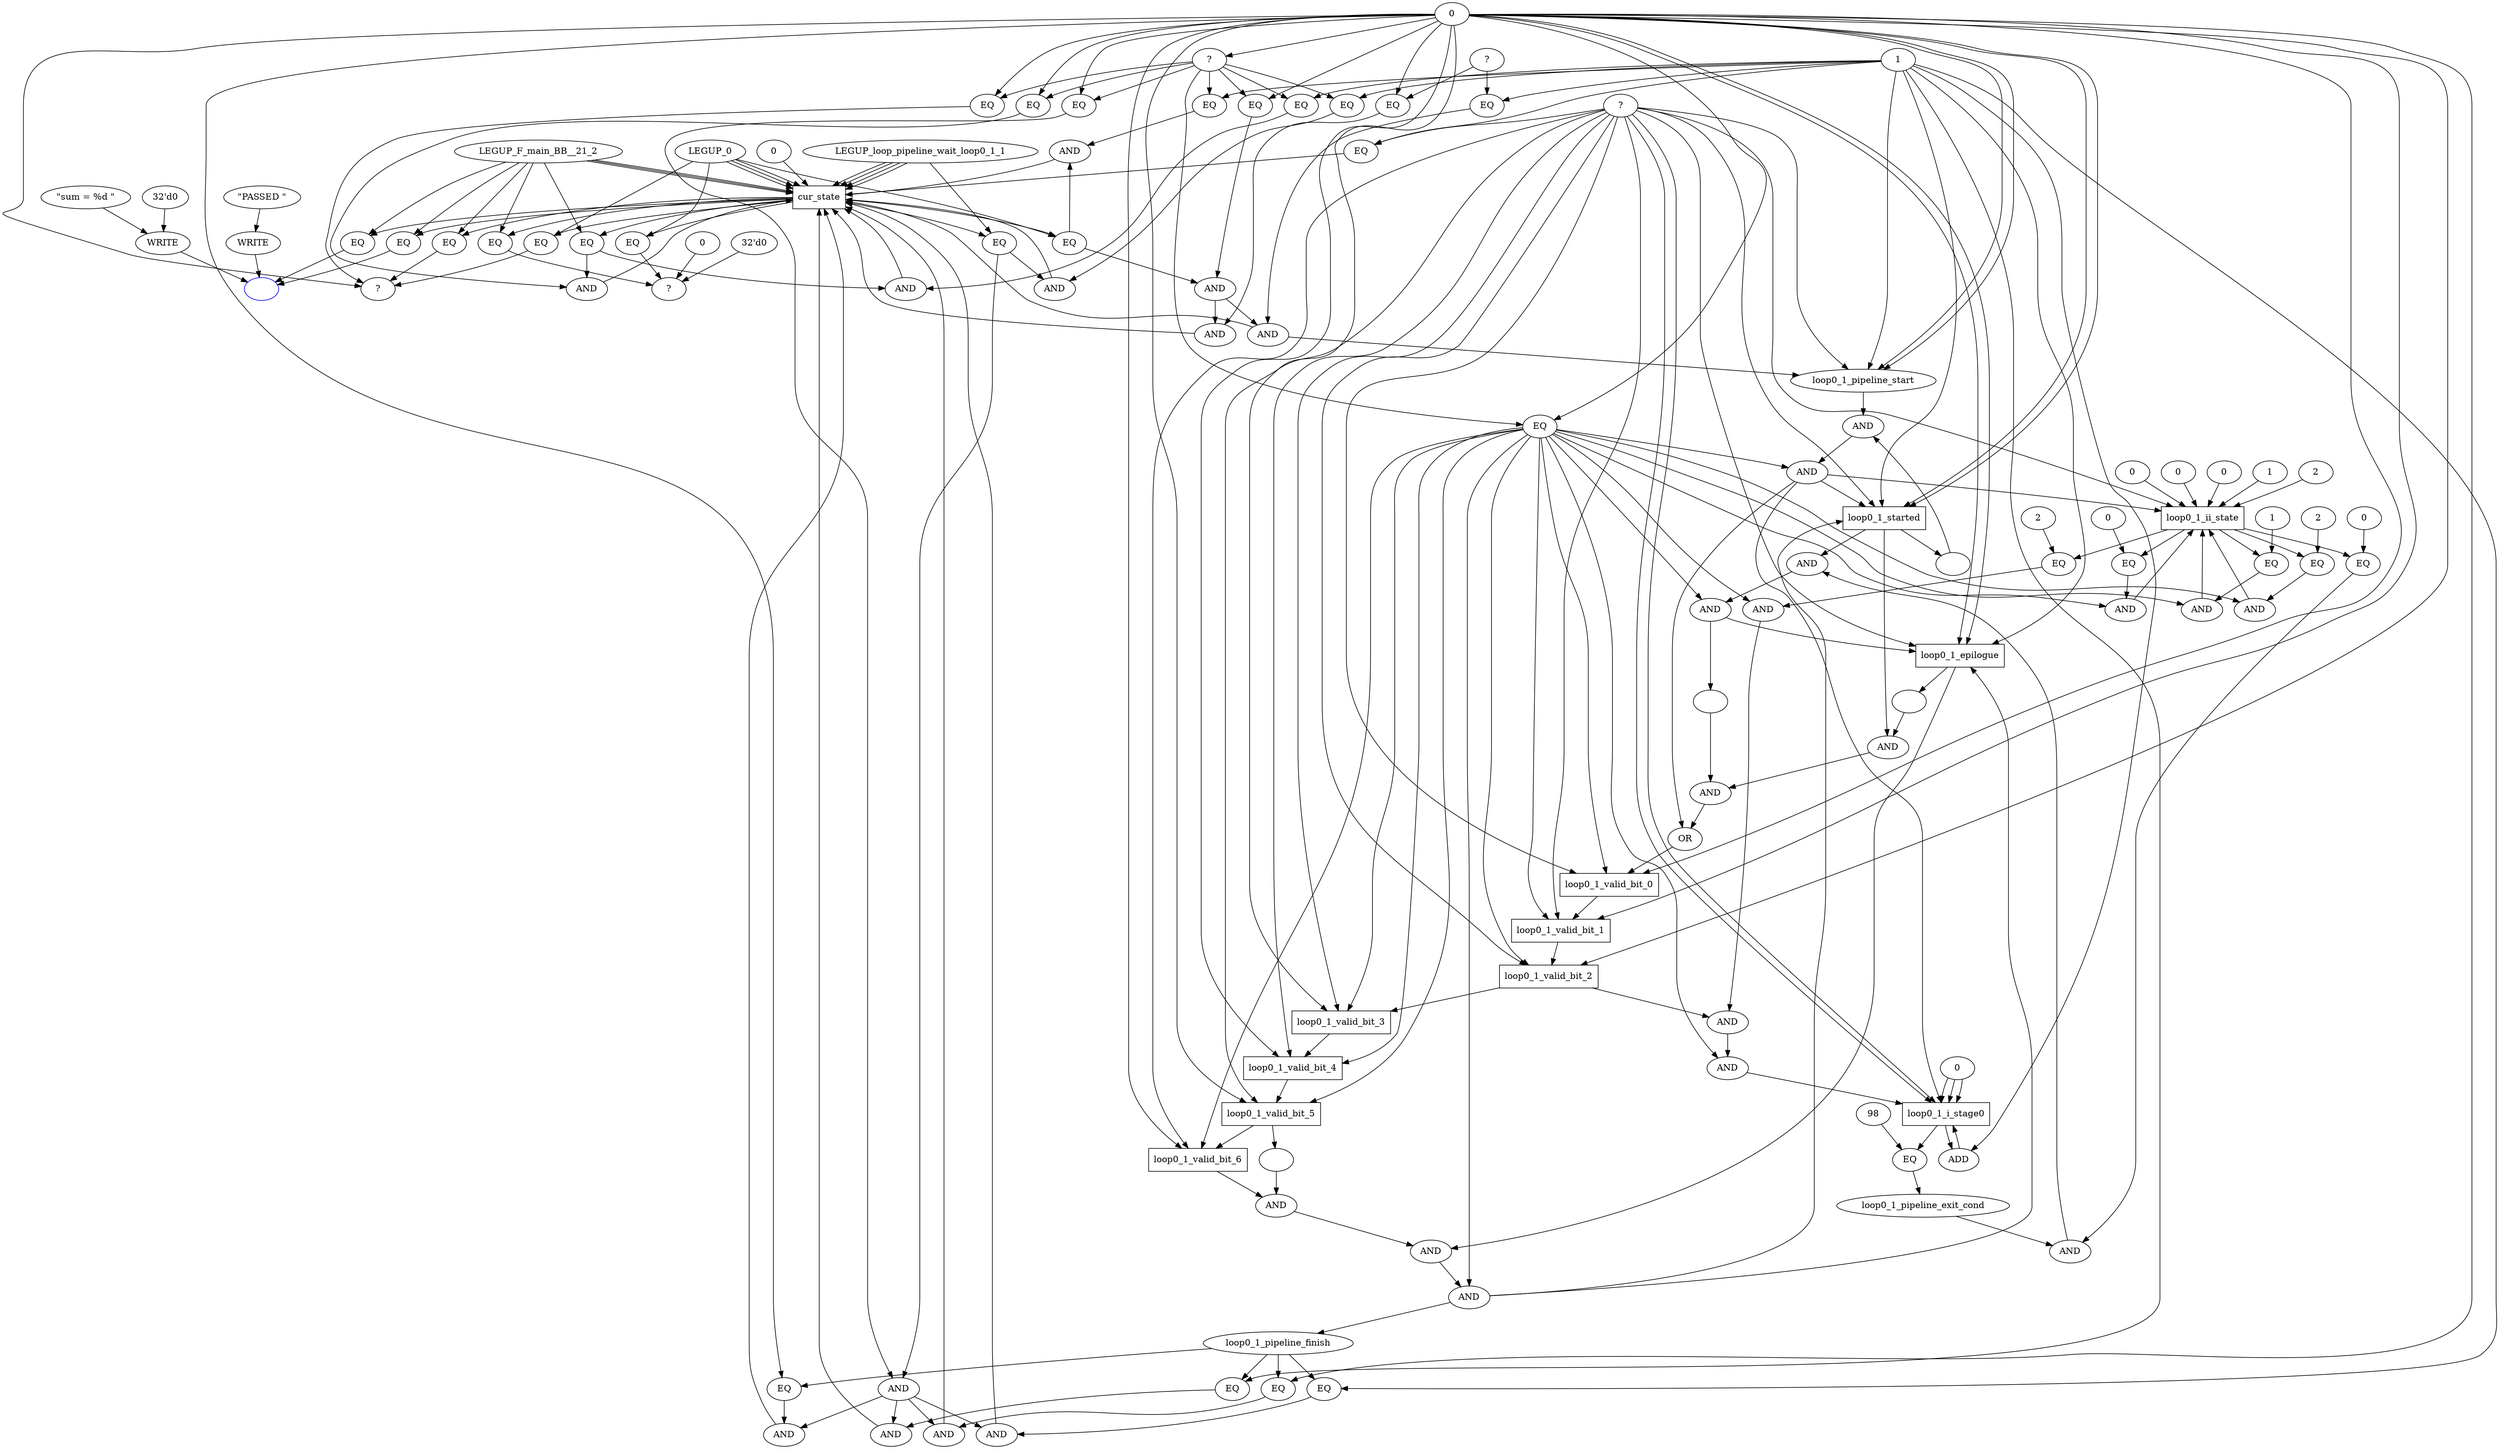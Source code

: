 //----------------------------------------------------------------------------//
// Generated by LegUp High-Level Synthesis Tool Version 4.0 (http://legup.org)
// Compiled: Mon Jun  4 15:32:40 2018
// University of Toronto
// For research and academic purposes only. Commercial use is prohibited.
// Please send bugs to: legup@eecg.toronto.edu
// Date: Mon Sep  3 15:15:38 2018
//----------------------------------------------------------------------------//

digraph {
Node0x282b430[label="?"];
Node0x282b900[label="0"];
Node0x282b900 -> Node0x282b430;
Node0x282bb20[label="EQ"];
Node0x282bb20 -> Node0x282b430;
Node0x282bf20[label="EQ"];
Node0x282bf20 -> Node0x282b430;
Node0x283b260[label="EQ"];
Node0x283b260 -> Node0x282b430;
Node0x282b6b0[label="?"];
Node0x283b550[label="0"];
Node0x283b550 -> Node0x282b6b0;
Node0x283b750[label="32'd0"];
Node0x283b750 -> Node0x282b6b0;
Node0x283b970[label="EQ"];
Node0x283b970 -> Node0x282b6b0;
Node0x283bc40[label="EQ"];
Node0x283bc40 -> Node0x282b6b0;
Node0x28b6ce0[label="",color=blue,color=blue];
Node0x28b6de0[label="WRITE"];
Node0x28b6de0 -> Node0x28b6ce0;
Node0x28b7440[label="WRITE"];
Node0x28b7440 -> Node0x28b6ce0;
Node0x28b7840[label="EQ"];
Node0x28b7840 -> Node0x28b6ce0;
Node0x28b7b30[label="EQ"];
Node0x28b7b30 -> Node0x28b6ce0;
Node0x282b580[label="?"];
Node0x282b580 -> Node0x282bb20;
Node0x282b900 -> Node0x282bb20;
Node0x282d160[label="cur_state",shape=box];
Node0x282d160 -> Node0x282bf20;
Node0x282d340[label="LEGUP_0"];
Node0x282d340 -> Node0x282bf20;
Node0x282d160 -> Node0x283b260;
Node0x282d810[label="LEGUP_F_main_BB__21_2"];
Node0x282d810 -> Node0x283b260;
Node0x282d160 -> Node0x283b970;
Node0x282d340 -> Node0x283b970;
Node0x282d160 -> Node0x283bc40;
Node0x282d810 -> Node0x283bc40;
Node0x28b7000[label="\"sum = %d \""];
Node0x28b7000 -> Node0x28b6de0;
Node0x28b7220[label="32'd0"];
Node0x28b7220 -> Node0x28b6de0;
Node0x28b7640[label="\"PASSED \""];
Node0x28b7640 -> Node0x28b7440;
Node0x282d160 -> Node0x28b7840;
Node0x282d810 -> Node0x28b7840;
Node0x282d160 -> Node0x28b7b30;
Node0x282d810 -> Node0x28b7b30;
Node0x282b900 -> Node0x282b580;
Node0x282d340 -> Node0x282d160;
Node0x282d560[label="LEGUP_loop_pipeline_wait_loop0_1_1"];
Node0x282d560 -> Node0x282d160;
Node0x282d340 -> Node0x282d160;
Node0x282d560 -> Node0x282d160;
Node0x282d810 -> Node0x282d160;
Node0x282d560 -> Node0x282d160;
Node0x282d810 -> Node0x282d160;
Node0x282d560 -> Node0x282d160;
Node0x282d810 -> Node0x282d160;
Node0x282d340 -> Node0x282d160;
Node0x282d930[label="0"];
Node0x282d930 -> Node0x282d160;
Node0x282de00[label="AND"];
Node0x282de00 -> Node0x282d160;
Node0x282e770[label="AND"];
Node0x282e770 -> Node0x282d160;
Node0x282f200[label="AND"];
Node0x282f200 -> Node0x282d160;
Node0x282f730[label="AND"];
Node0x282f730 -> Node0x282d160;
Node0x282fed0[label="AND"];
Node0x282fed0 -> Node0x282d160;
Node0x2839260[label="AND"];
Node0x2839260 -> Node0x282d160;
Node0x2839820[label="AND"];
Node0x2839820 -> Node0x282d160;
Node0x2839d50[label="AND"];
Node0x2839d50 -> Node0x282d160;
Node0x283a280[label="AND"];
Node0x283a280 -> Node0x282d160;
Node0x283aa20[label="AND"];
Node0x283aa20 -> Node0x282d160;
Node0x283af50[label="EQ"];
Node0x283af50 -> Node0x282d160;
Node0x282e000[label="EQ"];
Node0x282e000 -> Node0x282de00;
Node0x282e300[label="EQ"];
Node0x282e300 -> Node0x282de00;
Node0x282e950[label="AND"];
Node0x282e950 -> Node0x282e770;
Node0x282eec0[label="EQ"];
Node0x282eec0 -> Node0x282e770;
Node0x282e950 -> Node0x282f200;
Node0x282f450[label="EQ"];
Node0x282f450 -> Node0x282f200;
Node0x282f910[label="EQ"];
Node0x282f910 -> Node0x282f730;
Node0x282fc10[label="EQ"];
Node0x282fc10 -> Node0x282f730;
Node0x28300b0[label="AND"];
Node0x28300b0 -> Node0x282fed0;
Node0x2830620[label="EQ"];
Node0x2830620 -> Node0x282fed0;
Node0x28300b0 -> Node0x2839260;
Node0x2839540[label="EQ"];
Node0x2839540 -> Node0x2839260;
Node0x28300b0 -> Node0x2839820;
Node0x2839a70[label="EQ"];
Node0x2839a70 -> Node0x2839820;
Node0x28300b0 -> Node0x2839d50;
Node0x2839fa0[label="EQ"];
Node0x2839fa0 -> Node0x2839d50;
Node0x283a460[label="EQ"];
Node0x283a460 -> Node0x283a280;
Node0x283a760[label="EQ"];
Node0x283a760 -> Node0x283a280;
Node0x283a460 -> Node0x283aa20;
Node0x283ac70[label="EQ"];
Node0x283ac70 -> Node0x283aa20;
Node0x282b1b0[label="?"];
Node0x282b1b0 -> Node0x283af50;
Node0x282e550[label="1"];
Node0x282e550 -> Node0x283af50;
Node0x282d160 -> Node0x282e000;
Node0x282d340 -> Node0x282e000;
Node0x282b580 -> Node0x282e300;
Node0x282e550 -> Node0x282e300;
Node0x282e000 -> Node0x282e950;
Node0x282ebe0[label="EQ"];
Node0x282ebe0 -> Node0x282e950;
Node0x282b2e0[label="?"];
Node0x282b2e0 -> Node0x282eec0;
Node0x282e550 -> Node0x282eec0;
Node0x282b2e0 -> Node0x282f450;
Node0x282b900 -> Node0x282f450;
Node0x282d160 -> Node0x282f910;
Node0x282d560 -> Node0x282f910;
Node0x282b580 -> Node0x282fc10;
Node0x282e550 -> Node0x282fc10;
Node0x282f910 -> Node0x28300b0;
Node0x2830340[label="EQ"];
Node0x2830340 -> Node0x28300b0;
Node0x2830820[label="loop0_1_pipeline_finish"];
Node0x2830820 -> Node0x2830620;
Node0x282e550 -> Node0x2830620;
Node0x2830820 -> Node0x2839540;
Node0x282b900 -> Node0x2839540;
Node0x2830820 -> Node0x2839a70;
Node0x282e550 -> Node0x2839a70;
Node0x2830820 -> Node0x2839fa0;
Node0x282b900 -> Node0x2839fa0;
Node0x282d160 -> Node0x283a460;
Node0x282d810 -> Node0x283a460;
Node0x282b580 -> Node0x283a760;
Node0x282e550 -> Node0x283a760;
Node0x282b580 -> Node0x283ac70;
Node0x282b900 -> Node0x283ac70;
Node0x282b580 -> Node0x282ebe0;
Node0x282b900 -> Node0x282ebe0;
Node0x282b580 -> Node0x2830340;
Node0x282b900 -> Node0x2830340;
Node0x2830a20[label="AND"];
Node0x2830a20 -> Node0x2830820;
Node0x2830c40[label="EQ"];
Node0x2830c40 -> Node0x2830a20;
Node0x2830f40[label="AND"];
Node0x2830f40 -> Node0x2830a20;
Node0x282b580 -> Node0x2830c40;
Node0x282b900 -> Node0x2830c40;
Node0x2831140[label="loop0_1_epilogue",shape=box];
Node0x2831140 -> Node0x2830f40;
Node0x2838090[label="AND"];
Node0x2838090 -> Node0x2830f40;
Node0x282b900 -> Node0x2831140;
Node0x282e550 -> Node0x2831140;
Node0x282b900 -> Node0x2831140;
Node0x282b1b0 -> Node0x2831140;
Node0x2831530[label="AND"];
Node0x2831530 -> Node0x2831140;
Node0x2830a20 -> Node0x2831140;
Node0x28382b0[label=""];
Node0x28382b0 -> Node0x2838090;
Node0x2838e80[label="loop0_1_valid_bit_6",shape=box];
Node0x2838e80 -> Node0x2838090;
Node0x2830c40 -> Node0x2831530;
Node0x28317c0[label="AND"];
Node0x28317c0 -> Node0x2831530;
Node0x28384b0[label="loop0_1_valid_bit_5",shape=box];
Node0x28384b0 -> Node0x28382b0;
Node0x28384b0 -> Node0x2838e80;
Node0x282b900 -> Node0x2838e80;
Node0x2830c40 -> Node0x2838e80;
Node0x282b1b0 -> Node0x2838e80;
Node0x28319e0[label="loop0_1_started",shape=box];
Node0x28319e0 -> Node0x28317c0;
Node0x28328a0[label="AND"];
Node0x28328a0 -> Node0x28317c0;
Node0x28386d0[label="loop0_1_valid_bit_4",shape=box];
Node0x28386d0 -> Node0x28384b0;
Node0x282b900 -> Node0x28384b0;
Node0x2830c40 -> Node0x28384b0;
Node0x282b1b0 -> Node0x28384b0;
Node0x282b900 -> Node0x28319e0;
Node0x282e550 -> Node0x28319e0;
Node0x282b900 -> Node0x28319e0;
Node0x282b1b0 -> Node0x28319e0;
Node0x2831d50[label="AND"];
Node0x2831d50 -> Node0x28319e0;
Node0x2830a20 -> Node0x28319e0;
Node0x2832ac0[label="EQ"];
Node0x2832ac0 -> Node0x28328a0;
Node0x28350d0[label="loop0_1_pipeline_exit_cond"];
Node0x28350d0 -> Node0x28328a0;
Node0x28388f0[label="loop0_1_valid_bit_3",shape=box];
Node0x28388f0 -> Node0x28386d0;
Node0x282b900 -> Node0x28386d0;
Node0x2830c40 -> Node0x28386d0;
Node0x282b1b0 -> Node0x28386d0;
Node0x2830c40 -> Node0x2831d50;
Node0x2831fe0[label="AND"];
Node0x2831fe0 -> Node0x2831d50;
Node0x2832cc0[label="loop0_1_ii_state",shape=box];
Node0x2832cc0 -> Node0x2832ac0;
Node0x2834ed0[label="0"];
Node0x2834ed0 -> Node0x2832ac0;
Node0x28352d0[label="EQ"];
Node0x28352d0 -> Node0x28350d0;
Node0x28368d0[label="loop0_1_valid_bit_2",shape=box];
Node0x28368d0 -> Node0x28388f0;
Node0x282b900 -> Node0x28388f0;
Node0x2830c40 -> Node0x28388f0;
Node0x282b1b0 -> Node0x28388f0;
Node0x2832200[label="loop0_1_pipeline_start"];
Node0x2832200 -> Node0x2831fe0;
Node0x28325e0[label=""];
Node0x28325e0 -> Node0x2831fe0;
Node0x2832ee0[label="0"];
Node0x2832ee0 -> Node0x2832cc0;
Node0x2833100[label="0"];
Node0x2833100 -> Node0x2832cc0;
Node0x2833320[label="1"];
Node0x2833320 -> Node0x2832cc0;
Node0x2833530[label="2"];
Node0x2833530 -> Node0x2832cc0;
Node0x2833710[label="0"];
Node0x2833710 -> Node0x2832cc0;
Node0x282b1b0 -> Node0x2832cc0;
Node0x2831d50 -> Node0x2832cc0;
Node0x28339d0[label="AND"];
Node0x28339d0 -> Node0x2832cc0;
Node0x28340d0[label="AND"];
Node0x28340d0 -> Node0x2832cc0;
Node0x28347f0[label="AND"];
Node0x28347f0 -> Node0x2832cc0;
Node0x28354d0[label="loop0_1_i_stage0",shape=box];
Node0x28354d0 -> Node0x28352d0;
Node0x2837e40[label="98"];
Node0x2837e40 -> Node0x28352d0;
Node0x2836ad0[label="loop0_1_valid_bit_1",shape=box];
Node0x2836ad0 -> Node0x28368d0;
Node0x282b900 -> Node0x28368d0;
Node0x2830c40 -> Node0x28368d0;
Node0x282b1b0 -> Node0x28368d0;
Node0x282b900 -> Node0x2832200;
Node0x282b900 -> Node0x2832200;
Node0x282e550 -> Node0x2832200;
Node0x282b1b0 -> Node0x2832200;
Node0x282e770 -> Node0x2832200;
Node0x28319e0 -> Node0x28325e0;
Node0x2830c40 -> Node0x28339d0;
Node0x2833c40[label="EQ"];
Node0x2833c40 -> Node0x28339d0;
Node0x2830c40 -> Node0x28340d0;
Node0x2834360[label="EQ"];
Node0x2834360 -> Node0x28340d0;
Node0x2830c40 -> Node0x28347f0;
Node0x2834a40[label="EQ"];
Node0x2834a40 -> Node0x28347f0;
Node0x28356f0[label="0"];
Node0x28356f0 -> Node0x28354d0;
Node0x28356f0 -> Node0x28354d0;
Node0x2835980[label="ADD"];
Node0x2835980 -> Node0x28354d0;
Node0x28356f0 -> Node0x28354d0;
Node0x282b1b0 -> Node0x28354d0;
Node0x2831d50 -> Node0x28354d0;
Node0x2835d40[label="AND"];
Node0x2835d40 -> Node0x28354d0;
Node0x282b1b0 -> Node0x28354d0;
Node0x2836cd0[label="loop0_1_valid_bit_0",shape=box];
Node0x2836cd0 -> Node0x2836ad0;
Node0x282b900 -> Node0x2836ad0;
Node0x2830c40 -> Node0x2836ad0;
Node0x282b1b0 -> Node0x2836ad0;
Node0x2832cc0 -> Node0x2833c40;
Node0x2833eb0[label="0"];
Node0x2833eb0 -> Node0x2833c40;
Node0x2832cc0 -> Node0x2834360;
Node0x28345d0[label="1"];
Node0x28345d0 -> Node0x2834360;
Node0x2832cc0 -> Node0x2834a40;
Node0x2834cb0[label="2"];
Node0x2834cb0 -> Node0x2834a40;
Node0x28354d0 -> Node0x2835980;
Node0x282e550 -> Node0x2835980;
Node0x2830c40 -> Node0x2835d40;
Node0x2835fb0[label="AND"];
Node0x2835fb0 -> Node0x2835d40;
Node0x2836ef0[label="OR"];
Node0x2836ef0 -> Node0x2836cd0;
Node0x282b900 -> Node0x2836cd0;
Node0x2830c40 -> Node0x2836cd0;
Node0x282b1b0 -> Node0x2836cd0;
Node0x28361d0[label="AND"];
Node0x28361d0 -> Node0x2835fb0;
Node0x28368d0 -> Node0x2835fb0;
Node0x2831d50 -> Node0x2836ef0;
Node0x2837180[label="AND"];
Node0x2837180 -> Node0x2836ef0;
Node0x2830c40 -> Node0x28361d0;
Node0x2836440[label="EQ"];
Node0x2836440 -> Node0x28361d0;
Node0x28373a0[label="AND"];
Node0x28373a0 -> Node0x2837180;
Node0x2837880[label=""];
Node0x2837880 -> Node0x2837180;
Node0x2832cc0 -> Node0x2836440;
Node0x28366b0[label="2"];
Node0x28366b0 -> Node0x2836440;
Node0x28319e0 -> Node0x28373a0;
Node0x2837610[label=""];
Node0x2837610 -> Node0x28373a0;
Node0x2831530 -> Node0x2837880;
Node0x2831140 -> Node0x2837610;
}
